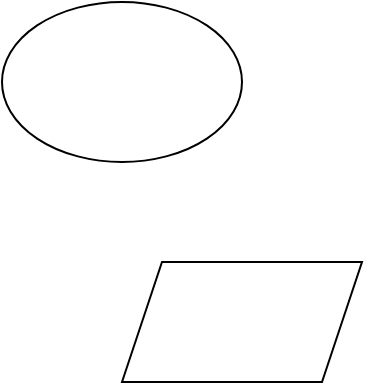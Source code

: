 <mxfile version="20.8.23" type="github">
  <diagram name="Trang-1" id="RgVJAXbB2mGwTTAJ-P-4">
    <mxGraphModel dx="954" dy="532" grid="1" gridSize="10" guides="1" tooltips="1" connect="1" arrows="1" fold="1" page="1" pageScale="1" pageWidth="827" pageHeight="1169" math="0" shadow="0">
      <root>
        <mxCell id="0" />
        <mxCell id="1" parent="0" />
        <mxCell id="sozQOKndAiTjEojO26r9-1" value="" style="shape=parallelogram;perimeter=parallelogramPerimeter;whiteSpace=wrap;html=1;fixedSize=1;" vertex="1" parent="1">
          <mxGeometry x="350" y="250" width="120" height="60" as="geometry" />
        </mxCell>
        <mxCell id="sozQOKndAiTjEojO26r9-2" value="" style="ellipse;whiteSpace=wrap;html=1;" vertex="1" parent="1">
          <mxGeometry x="290" y="120" width="120" height="80" as="geometry" />
        </mxCell>
      </root>
    </mxGraphModel>
  </diagram>
</mxfile>
